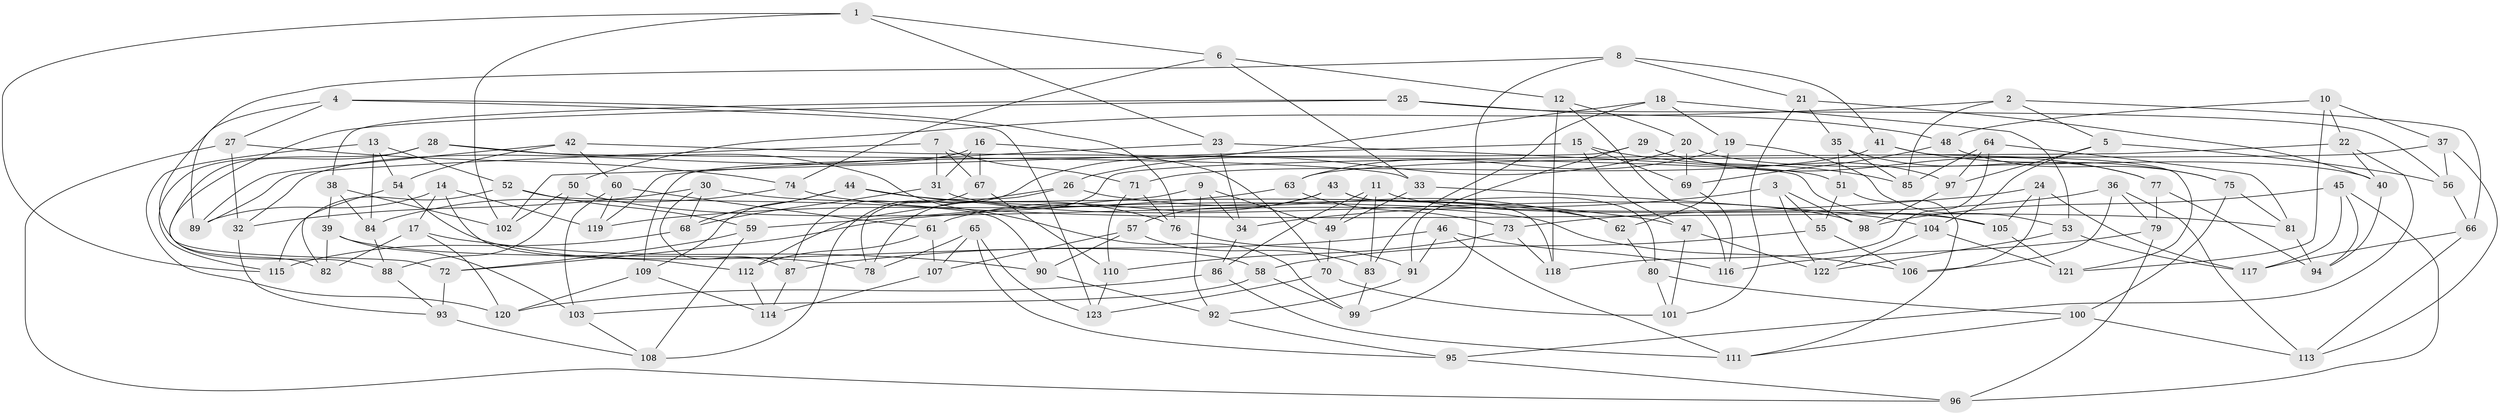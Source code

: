 // coarse degree distribution, {5: 0.2, 6: 0.38, 7: 0.14, 4: 0.12, 3: 0.02, 9: 0.04, 8: 0.1}
// Generated by graph-tools (version 1.1) at 2025/38/03/04/25 23:38:16]
// undirected, 123 vertices, 246 edges
graph export_dot {
  node [color=gray90,style=filled];
  1;
  2;
  3;
  4;
  5;
  6;
  7;
  8;
  9;
  10;
  11;
  12;
  13;
  14;
  15;
  16;
  17;
  18;
  19;
  20;
  21;
  22;
  23;
  24;
  25;
  26;
  27;
  28;
  29;
  30;
  31;
  32;
  33;
  34;
  35;
  36;
  37;
  38;
  39;
  40;
  41;
  42;
  43;
  44;
  45;
  46;
  47;
  48;
  49;
  50;
  51;
  52;
  53;
  54;
  55;
  56;
  57;
  58;
  59;
  60;
  61;
  62;
  63;
  64;
  65;
  66;
  67;
  68;
  69;
  70;
  71;
  72;
  73;
  74;
  75;
  76;
  77;
  78;
  79;
  80;
  81;
  82;
  83;
  84;
  85;
  86;
  87;
  88;
  89;
  90;
  91;
  92;
  93;
  94;
  95;
  96;
  97;
  98;
  99;
  100;
  101;
  102;
  103;
  104;
  105;
  106;
  107;
  108;
  109;
  110;
  111;
  112;
  113;
  114;
  115;
  116;
  117;
  118;
  119;
  120;
  121;
  122;
  123;
  1 -- 6;
  1 -- 115;
  1 -- 102;
  1 -- 23;
  2 -- 66;
  2 -- 50;
  2 -- 5;
  2 -- 85;
  3 -- 122;
  3 -- 98;
  3 -- 34;
  3 -- 55;
  4 -- 89;
  4 -- 123;
  4 -- 27;
  4 -- 76;
  5 -- 56;
  5 -- 104;
  5 -- 97;
  6 -- 74;
  6 -- 12;
  6 -- 33;
  7 -- 67;
  7 -- 89;
  7 -- 71;
  7 -- 31;
  8 -- 21;
  8 -- 41;
  8 -- 72;
  8 -- 99;
  9 -- 92;
  9 -- 59;
  9 -- 34;
  9 -- 49;
  10 -- 37;
  10 -- 121;
  10 -- 22;
  10 -- 48;
  11 -- 83;
  11 -- 86;
  11 -- 105;
  11 -- 49;
  12 -- 20;
  12 -- 118;
  12 -- 116;
  13 -- 120;
  13 -- 84;
  13 -- 52;
  13 -- 54;
  14 -- 112;
  14 -- 17;
  14 -- 119;
  14 -- 89;
  15 -- 47;
  15 -- 102;
  15 -- 69;
  15 -- 85;
  16 -- 70;
  16 -- 67;
  16 -- 32;
  16 -- 31;
  17 -- 120;
  17 -- 82;
  17 -- 90;
  18 -- 19;
  18 -- 83;
  18 -- 53;
  18 -- 108;
  19 -- 63;
  19 -- 62;
  19 -- 53;
  20 -- 69;
  20 -- 40;
  20 -- 26;
  21 -- 101;
  21 -- 35;
  21 -- 40;
  22 -- 40;
  22 -- 78;
  22 -- 95;
  23 -- 51;
  23 -- 34;
  23 -- 119;
  24 -- 117;
  24 -- 106;
  24 -- 105;
  24 -- 72;
  25 -- 38;
  25 -- 88;
  25 -- 56;
  25 -- 48;
  26 -- 112;
  26 -- 78;
  26 -- 62;
  27 -- 74;
  27 -- 96;
  27 -- 32;
  28 -- 33;
  28 -- 99;
  28 -- 82;
  28 -- 115;
  29 -- 77;
  29 -- 109;
  29 -- 91;
  29 -- 97;
  30 -- 32;
  30 -- 87;
  30 -- 68;
  30 -- 62;
  31 -- 68;
  31 -- 98;
  32 -- 93;
  33 -- 49;
  33 -- 104;
  34 -- 86;
  35 -- 85;
  35 -- 51;
  35 -- 77;
  36 -- 106;
  36 -- 113;
  36 -- 79;
  36 -- 73;
  37 -- 63;
  37 -- 113;
  37 -- 56;
  38 -- 39;
  38 -- 102;
  38 -- 84;
  39 -- 82;
  39 -- 78;
  39 -- 103;
  40 -- 94;
  41 -- 71;
  41 -- 75;
  41 -- 121;
  42 -- 105;
  42 -- 60;
  42 -- 54;
  42 -- 89;
  43 -- 57;
  43 -- 61;
  43 -- 118;
  43 -- 80;
  44 -- 47;
  44 -- 109;
  44 -- 68;
  44 -- 76;
  45 -- 117;
  45 -- 98;
  45 -- 96;
  45 -- 94;
  46 -- 111;
  46 -- 91;
  46 -- 87;
  46 -- 116;
  47 -- 122;
  47 -- 101;
  48 -- 69;
  48 -- 75;
  49 -- 70;
  50 -- 88;
  50 -- 106;
  50 -- 102;
  51 -- 111;
  51 -- 55;
  52 -- 59;
  52 -- 90;
  52 -- 115;
  53 -- 122;
  53 -- 117;
  54 -- 58;
  54 -- 82;
  55 -- 58;
  55 -- 106;
  56 -- 66;
  57 -- 107;
  57 -- 83;
  57 -- 90;
  58 -- 103;
  58 -- 99;
  59 -- 72;
  59 -- 108;
  60 -- 61;
  60 -- 119;
  60 -- 103;
  61 -- 112;
  61 -- 107;
  62 -- 80;
  63 -- 119;
  63 -- 73;
  64 -- 118;
  64 -- 85;
  64 -- 97;
  64 -- 81;
  65 -- 95;
  65 -- 107;
  65 -- 123;
  65 -- 78;
  66 -- 117;
  66 -- 113;
  67 -- 110;
  67 -- 87;
  68 -- 115;
  69 -- 116;
  70 -- 101;
  70 -- 123;
  71 -- 76;
  71 -- 110;
  72 -- 93;
  73 -- 110;
  73 -- 118;
  74 -- 84;
  74 -- 81;
  75 -- 100;
  75 -- 81;
  76 -- 91;
  77 -- 94;
  77 -- 79;
  79 -- 116;
  79 -- 96;
  80 -- 101;
  80 -- 100;
  81 -- 94;
  83 -- 99;
  84 -- 88;
  86 -- 120;
  86 -- 111;
  87 -- 114;
  88 -- 93;
  90 -- 92;
  91 -- 92;
  92 -- 95;
  93 -- 108;
  95 -- 96;
  97 -- 98;
  100 -- 111;
  100 -- 113;
  103 -- 108;
  104 -- 122;
  104 -- 121;
  105 -- 121;
  107 -- 114;
  109 -- 114;
  109 -- 120;
  110 -- 123;
  112 -- 114;
}
